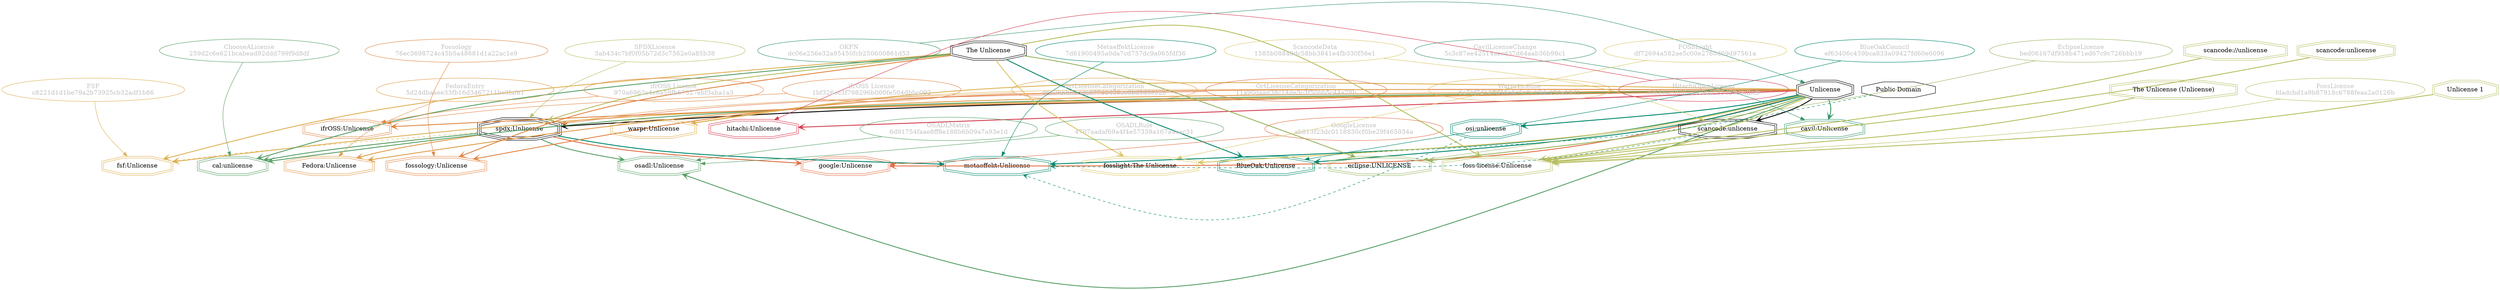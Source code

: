 strict digraph {
    node [shape=box];
    graph [splines=curved];
    4249 [label="SPDXLicense\n3ab434c7bf0f05b72d3c7562e0a85b38"
         ,fontcolor=gray
         ,color="#b8bf62"
         ,fillcolor="beige;1"
         ,shape=ellipse];
    4250 [label="spdx:Unlicense"
         ,shape=tripleoctagon];
    4251 [label=Unlicense
         ,shape=doubleoctagon];
    4252 [label="The Unlicense"
         ,shape=doubleoctagon];
    5776 [label="GoogleLicense\nab813f23dc0118830cf0be29f465034a"
         ,fontcolor=gray
         ,color="#e06f45"
         ,fillcolor="beige;1"
         ,shape=ellipse];
    5777 [label="google:Unlicense"
         ,color="#e06f45"
         ,shape=doubleoctagon];
    7208 [label="Public Domain"
         ,shape=octagon];
    8473 [label="FedoraEntry\n5d24dbaaee33fb16d3467211bc3fafe1"
         ,fontcolor=gray
         ,color="#e09d4b"
         ,fillcolor="beige;1"
         ,shape=ellipse];
    8474 [label="Fedora:Unlicense"
         ,color="#e09d4b"
         ,shape=doubleoctagon];
    9009 [label="BlueOakCouncil\nef63406c459bca833a09427fd60e6096"
         ,fontcolor=gray
         ,color="#00876c"
         ,fillcolor="beige;1"
         ,shape=ellipse];
    9010 [label="BlueOak:Unlicense"
         ,color="#00876c"
         ,shape=doubleoctagon];
    9735 [label="OSADLRule\n4707aadaf69a4f4e57339a167a4eac31"
         ,fontcolor=gray
         ,color="#58a066"
         ,fillcolor="beige;1"
         ,shape=ellipse];
    9736 [label="osadl:Unlicense"
         ,color="#58a066"
         ,shape=doubleoctagon];
    9978 [label="OSADLMatrix\n6d91754faae8ff8e188b6b09a7a93e1d"
         ,fontcolor=gray
         ,color="#58a066"
         ,fillcolor="beige;1"
         ,shape=ellipse];
    10578 [label="FSF\nc8221d1d1be79a2b73925cb32adf1b86"
          ,fontcolor=gray
          ,color="#deb256"
          ,fillcolor="beige;1"
          ,shape=ellipse];
    10579 [label="fsf:Unlicense"
          ,color="#deb256"
          ,shape=doubleoctagon];
    11016 [label="ChooseALicense\n259d2c6e621bcabead92ddd799f9d8df"
          ,fontcolor=gray
          ,color="#58a066"
          ,fillcolor="beige;1"
          ,shape=ellipse];
    11017 [label="cal:unlicense"
          ,color="#58a066"
          ,shape=doubleoctagon];
    24814 [label="ScancodeData\n1585b08840dc58bb3841e4fb330f56e1"
          ,fontcolor=gray
          ,color="#dac767"
          ,fillcolor="beige;1"
          ,shape=ellipse];
    24815 [label="scancode:unlicense"
          ,shape=doubleoctagon];
    27255 [label="Fossology\n76ec3698724c45b5a48681d1a22ac1e9"
          ,fontcolor=gray
          ,color="#e18745"
          ,fillcolor="beige;1"
          ,shape=ellipse];
    27256 [label="fossology:Unlicense"
          ,color="#e18745"
          ,shape=doubleoctagon];
    28394 [label="OKFN\ndc06e256e32a95450fcb250600861d53"
          ,fontcolor=gray
          ,color="#379469"
          ,fillcolor="beige;1"
          ,shape=ellipse];
    35248 [label="OrtLicenseCategorization\n11a90daad38c14de3c3f50bb5c44a28b"
          ,fontcolor=gray
          ,color="#e06f45"
          ,fillcolor="beige;1"
          ,shape=ellipse];
    36263 [label="OrtLicenseCategorization\nd6a2b6bb4ddb07740459ac0bd3d8c02b"
          ,fontcolor=gray
          ,color="#e09d4b"
          ,fillcolor="beige;1"
          ,shape=ellipse];
    38097 [label="CavilLicenseChange\n5c3c87ee42514aecd37d64aab36b98c1"
          ,fontcolor=gray
          ,color="#379469"
          ,fillcolor="beige;1"
          ,shape=ellipse];
    38098 [label="cavil:Unlicense"
          ,color="#379469"
          ,shape=doubleoctagon];
    49149 [label="MetaeffektLicense\n7d61900495a0da7cd757dc9a065fdf36"
          ,fontcolor=gray
          ,color="#00876c"
          ,fillcolor="beige;1"
          ,shape=ellipse];
    49150 [label="metaeffekt:Unlicense"
          ,color="#00876c"
          ,shape=doubleoctagon];
    49151 [label="osi:unlicense"
          ,color="#00876c"
          ,shape=doubleoctagon];
    50194 [label="WarprLicense\n6e71f7d157d45a6e5a9a15dc150a19d1"
          ,fontcolor=gray
          ,color="#deb256"
          ,fillcolor="beige;1"
          ,shape=ellipse];
    50195 [label="warpr:Unlicense"
          ,color="#deb256"
          ,shape=doubleoctagon];
    50839 [label="FossLicense\nfdadcbd1a9b87918c6788feaa2a0126b"
          ,fontcolor=gray
          ,color="#b8bf62"
          ,fillcolor="beige;1"
          ,shape=ellipse];
    50840 [label="foss-license:Unlicense"
          ,color="#b8bf62"
          ,shape=doubleoctagon];
    50841 [label="scancode://unlicense"
          ,color="#b8bf62"
          ,shape=doubleoctagon];
    50842 [label="Unlicense 1"
          ,color="#b8bf62"
          ,shape=doubleoctagon];
    50843 [label="scancode:unlicense"
          ,color="#b8bf62"
          ,shape=doubleoctagon];
    50844 [label="The Unlicense (Unlicense)"
          ,color="#b8bf62"
          ,shape=doubleoctagon];
    51165 [label="FOSSLight\ndf72694a582ae5c00e2760d69d97561a"
          ,fontcolor=gray
          ,color="#dac767"
          ,fillcolor="beige;1"
          ,shape=ellipse];
    51166 [label="fosslight:The Unlicense"
          ,color="#dac767"
          ,shape=doubleoctagon];
    52670 [label="HitachiOpenLicense\nc968eac96f8a20c9bcff85d27d9ffbcb"
          ,fontcolor=gray
          ,color="#d43d51"
          ,fillcolor="beige;1"
          ,shape=ellipse];
    52671 [label="hitachi:Unlicense"
          ,color="#d43d51"
          ,shape=doubleoctagon];
    54314 [label="EclipseLicense\nbed06167df958b471ed67c9c726bbb19"
          ,fontcolor=gray
          ,color="#98b561"
          ,fillcolor="beige;1"
          ,shape=ellipse];
    54315 [label="eclipse:UNLICENSE"
          ,color="#98b561"
          ,shape=doubleoctagon];
    54701 [label="ifrOSS License\n970a6962c4e6a59fb67327ebf3aba1a3"
          ,fontcolor=gray
          ,color="#e18745"
          ,fillcolor="beige;1"
          ,shape=ellipse];
    54702 [label="ifrOSS:Unlicense"
          ,color="#e18745"
          ,shape=doubleoctagon];
    55986 [label="ifrOSS License\n1bf326ec3f798296b000fe504dbbc092"
          ,fontcolor=gray
          ,color="#e18745"
          ,fillcolor="beige;1"
          ,shape=ellipse];
    4249 -> 4250 [weight=0.5
                 ,color="#b8bf62"];
    4250 -> 5777 [style=bold
                 ,arrowhead=vee
                 ,weight=0.7
                 ,color="#e06f45"];
    4250 -> 8474 [style=bold
                 ,arrowhead=vee
                 ,weight=0.7
                 ,color="#e09d4b"];
    4250 -> 9736 [style=bold
                 ,arrowhead=vee
                 ,weight=0.7
                 ,color="#58a066"];
    4250 -> 10579 [style=dashed
                  ,arrowhead=vee
                  ,weight=0.5
                  ,color="#deb256"];
    4250 -> 11017 [style=bold
                  ,arrowhead=vee
                  ,weight=0.7
                  ,color="#58a066"];
    4250 -> 49150 [style=bold
                  ,arrowhead=vee
                  ,weight=0.7
                  ,color="#00876c"];
    4251 -> 4250 [style=bold
                 ,arrowhead=vee
                 ,weight=0.7];
    4251 -> 5777 [style=bold
                 ,arrowhead=vee
                 ,weight=0.7
                 ,color="#e06f45"];
    4251 -> 8474 [style=bold
                 ,arrowhead=vee
                 ,weight=0.7
                 ,color="#e09d4b"];
    4251 -> 8474 [style=bold
                 ,arrowhead=vee
                 ,weight=0.7
                 ,color="#e09d4b"];
    4251 -> 9010 [style=bold
                 ,arrowhead=vee
                 ,weight=0.7
                 ,color="#00876c"];
    4251 -> 9736 [style=bold
                 ,arrowhead=vee
                 ,weight=0.7
                 ,color="#58a066"];
    4251 -> 10579 [style=bold
                  ,arrowhead=vee
                  ,weight=0.7
                  ,color="#deb256"];
    4251 -> 11017 [style=bold
                  ,arrowhead=vee
                  ,weight=0.7
                  ,color="#58a066"];
    4251 -> 24815 [style=bold
                  ,arrowhead=vee
                  ,weight=0.7];
    4251 -> 27256 [style=bold
                  ,arrowhead=vee
                  ,weight=0.7
                  ,color="#e18745"];
    4251 -> 38098 [style=bold
                  ,arrowhead=vee
                  ,weight=0.7
                  ,color="#379469"];
    4251 -> 38098 [style=bold
                  ,arrowhead=vee
                  ,weight=0.7
                  ,color="#379469"];
    4251 -> 49150 [style=bold
                  ,arrowhead=vee
                  ,weight=0.7
                  ,color="#00876c"];
    4251 -> 49150 [style=bold
                  ,arrowhead=vee
                  ,weight=0.7
                  ,color="#00876c"];
    4251 -> 49151 [style=bold
                  ,arrowhead=vee
                  ,weight=0.7
                  ,color="#00876c"];
    4251 -> 50195 [style=bold
                  ,arrowhead=vee
                  ,weight=0.7
                  ,color="#deb256"];
    4251 -> 50840 [style=bold
                  ,arrowhead=vee
                  ,weight=0.7
                  ,color="#b8bf62"];
    4251 -> 51166 [style=bold
                  ,arrowhead=vee
                  ,weight=0.7
                  ,color="#dac767"];
    4251 -> 52671 [style=bold
                  ,arrowhead=vee
                  ,weight=0.7
                  ,color="#d43d51"];
    4251 -> 54315 [style=bold
                  ,arrowhead=vee
                  ,weight=0.7
                  ,color="#98b561"];
    4251 -> 54702 [style=bold
                  ,arrowhead=vee
                  ,weight=0.7
                  ,color="#e18745"];
    4251 -> 54702 [style=bold
                  ,arrowhead=vee
                  ,weight=0.7
                  ,color="#e18745"];
    4252 -> 4250 [style=bold
                 ,arrowhead=vee
                 ,weight=0.7
                 ,color="#b8bf62"];
    4252 -> 9010 [style=bold
                 ,arrowhead=vee
                 ,weight=0.7
                 ,color="#00876c"];
    4252 -> 10579 [style=bold
                  ,arrowhead=vee
                  ,weight=0.7
                  ,color="#deb256"];
    4252 -> 11017 [style=bold
                  ,arrowhead=vee
                  ,weight=0.7
                  ,color="#58a066"];
    4252 -> 27256 [style=bold
                  ,arrowhead=vee
                  ,weight=0.7
                  ,color="#e18745"];
    4252 -> 50840 [style=bold
                  ,arrowhead=vee
                  ,weight=0.7
                  ,color="#b8bf62"];
    4252 -> 51166 [style=bold
                  ,arrowhead=vee
                  ,weight=0.7
                  ,color="#dac767"];
    4252 -> 54315 [style=bold
                  ,arrowhead=vee
                  ,weight=0.7
                  ,color="#98b561"];
    5776 -> 5777 [weight=0.5
                 ,color="#e06f45"];
    7208 -> 49150 [style=dashed
                  ,arrowhead=vee
                  ,weight=0.5
                  ,color="#00876c"];
    8473 -> 8474 [weight=0.5
                 ,color="#e09d4b"];
    9009 -> 9010 [weight=0.5
                 ,color="#00876c"];
    9735 -> 9736 [weight=0.5
                 ,color="#58a066"];
    9978 -> 9736 [weight=0.5
                 ,color="#58a066"];
    10578 -> 10579 [weight=0.5
                   ,color="#deb256"];
    11016 -> 11017 [weight=0.5
                   ,color="#58a066"];
    24814 -> 24815 [weight=0.5
                   ,color="#dac767"];
    24815 -> 49150 [style=dashed
                   ,arrowhead=vee
                   ,weight=0.5
                   ,color="#00876c"];
    24815 -> 50840 [style=bold
                   ,arrowhead=vee
                   ,weight=0.7
                   ,color="#b8bf62"];
    27255 -> 27256 [weight=0.5
                   ,color="#e18745"];
    28394 -> 4251 [weight=0.5
                  ,color="#379469"];
    35248 -> 4250 [weight=0.5
                  ,color="#e06f45"];
    36263 -> 4250 [weight=0.5
                  ,color="#e09d4b"];
    38097 -> 38098 [weight=0.5
                   ,color="#379469"];
    49149 -> 49150 [weight=0.5
                   ,color="#00876c"];
    49151 -> 49150 [style=dashed
                   ,arrowhead=vee
                   ,weight=0.5
                   ,color="#00876c"];
    50194 -> 50195 [weight=0.5
                   ,color="#deb256"];
    50839 -> 50840 [weight=0.5
                   ,color="#b8bf62"];
    50841 -> 50840 [style=bold
                   ,arrowhead=vee
                   ,weight=0.7
                   ,color="#b8bf62"];
    50842 -> 50840 [style=bold
                   ,arrowhead=vee
                   ,weight=0.7
                   ,color="#b8bf62"];
    50843 -> 50840 [style=bold
                   ,arrowhead=vee
                   ,weight=0.7
                   ,color="#b8bf62"];
    50844 -> 50840 [style=bold
                   ,arrowhead=vee
                   ,weight=0.7
                   ,color="#b8bf62"];
    51165 -> 51166 [weight=0.5
                   ,color="#dac767"];
    52670 -> 52671 [weight=0.5
                   ,color="#d43d51"];
    54314 -> 54315 [weight=0.5
                   ,color="#98b561"];
    54701 -> 54702 [weight=0.5
                   ,color="#e18745"];
    55986 -> 54702 [weight=0.5
                   ,color="#e18745"];
}
